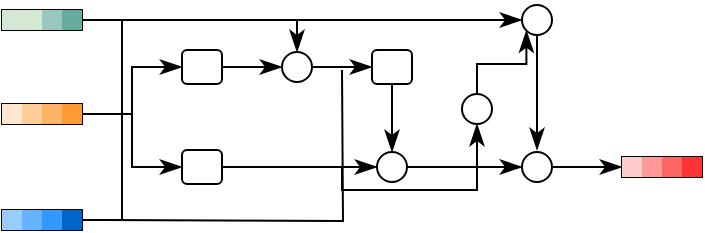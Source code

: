 <mxfile version="26.0.16">
  <diagram name="第 1 页" id="AhIwzy8H9LofaHb_ELJj">
    <mxGraphModel dx="594" dy="321" grid="1" gridSize="10" guides="1" tooltips="1" connect="1" arrows="1" fold="1" page="0" pageScale="1" pageWidth="827" pageHeight="1169" math="0" shadow="0">
      <root>
        <mxCell id="0" />
        <mxCell id="1" parent="0" />
        <mxCell id="zZEJ-Zmq993R97W6KM-o-45" style="edgeStyle=none;curved=1;rounded=0;orthogonalLoop=1;jettySize=auto;html=1;entryX=0.75;entryY=1;entryDx=0;entryDy=0;fontSize=12;startSize=8;endSize=8;" edge="1" parent="1" source="zZEJ-Zmq993R97W6KM-o-2" target="zZEJ-Zmq993R97W6KM-o-1">
          <mxGeometry relative="1" as="geometry" />
        </mxCell>
        <mxCell id="zZEJ-Zmq993R97W6KM-o-47" style="edgeStyle=orthogonalEdgeStyle;shape=connector;rounded=0;orthogonalLoop=1;jettySize=auto;html=1;entryX=0.5;entryY=0;entryDx=0;entryDy=0;strokeColor=default;align=center;verticalAlign=middle;fontFamily=Helvetica;fontSize=12;fontColor=default;labelBackgroundColor=default;startSize=8;endArrow=classicThin;endSize=8;endFill=1;" edge="1" parent="1" source="zZEJ-Zmq993R97W6KM-o-1" target="zZEJ-Zmq993R97W6KM-o-32">
          <mxGeometry relative="1" as="geometry">
            <Array as="points">
              <mxPoint x="168" y="75" />
            </Array>
          </mxGeometry>
        </mxCell>
        <mxCell id="zZEJ-Zmq993R97W6KM-o-65" style="edgeStyle=orthogonalEdgeStyle;shape=connector;rounded=0;orthogonalLoop=1;jettySize=auto;html=1;strokeColor=default;align=center;verticalAlign=middle;fontFamily=Helvetica;fontSize=12;fontColor=default;labelBackgroundColor=default;startSize=8;endArrow=none;endFill=1;endSize=8;startFill=0;entryX=1;entryY=0.5;entryDx=0;entryDy=0;" edge="1" parent="1" source="zZEJ-Zmq993R97W6KM-o-1" target="zZEJ-Zmq993R97W6KM-o-19">
          <mxGeometry relative="1" as="geometry">
            <mxPoint x="80" y="180" as="targetPoint" />
            <Array as="points">
              <mxPoint x="80" y="75" />
              <mxPoint x="80" y="175" />
            </Array>
          </mxGeometry>
        </mxCell>
        <mxCell id="zZEJ-Zmq993R97W6KM-o-1" value="" style="shape=table;startSize=0;container=1;collapsible=0;childLayout=tableLayout;fontSize=16;" vertex="1" parent="1">
          <mxGeometry x="20" y="70" width="40" height="10" as="geometry" />
        </mxCell>
        <mxCell id="zZEJ-Zmq993R97W6KM-o-2" value="" style="shape=tableRow;horizontal=0;startSize=0;swimlaneHead=0;swimlaneBody=0;strokeColor=inherit;top=0;left=0;bottom=0;right=0;collapsible=0;dropTarget=0;fillColor=none;points=[[0,0.5],[1,0.5]];portConstraint=eastwest;fontSize=16;" vertex="1" parent="zZEJ-Zmq993R97W6KM-o-1">
          <mxGeometry width="40" height="10" as="geometry" />
        </mxCell>
        <mxCell id="zZEJ-Zmq993R97W6KM-o-3" value="" style="shape=partialRectangle;html=1;whiteSpace=wrap;connectable=0;strokeColor=#d6b656;overflow=hidden;fillColor=#D5E8D4;top=0;left=0;bottom=0;right=0;pointerEvents=1;fontSize=16;" vertex="1" parent="zZEJ-Zmq993R97W6KM-o-2">
          <mxGeometry width="10" height="10" as="geometry">
            <mxRectangle width="10" height="10" as="alternateBounds" />
          </mxGeometry>
        </mxCell>
        <mxCell id="zZEJ-Zmq993R97W6KM-o-4" value="" style="shape=partialRectangle;html=1;whiteSpace=wrap;connectable=0;strokeColor=#d6b656;overflow=hidden;fillColor=#D5E8D4;top=0;left=0;bottom=0;right=0;pointerEvents=1;fontSize=16;" vertex="1" parent="zZEJ-Zmq993R97W6KM-o-2">
          <mxGeometry x="10" width="10" height="10" as="geometry">
            <mxRectangle width="10" height="10" as="alternateBounds" />
          </mxGeometry>
        </mxCell>
        <mxCell id="zZEJ-Zmq993R97W6KM-o-5" value="" style="shape=partialRectangle;html=1;whiteSpace=wrap;connectable=0;strokeColor=#d6b656;overflow=hidden;fillColor=#9AC7BF;top=0;left=0;bottom=0;right=0;pointerEvents=1;fontSize=16;" vertex="1" parent="zZEJ-Zmq993R97W6KM-o-2">
          <mxGeometry x="20" width="10" height="10" as="geometry">
            <mxRectangle width="10" height="10" as="alternateBounds" />
          </mxGeometry>
        </mxCell>
        <mxCell id="zZEJ-Zmq993R97W6KM-o-6" style="shape=partialRectangle;html=1;whiteSpace=wrap;connectable=0;strokeColor=#333300;overflow=hidden;fillColor=#67AB9F;top=0;left=0;bottom=0;right=0;pointerEvents=1;fontSize=16;" vertex="1" parent="zZEJ-Zmq993R97W6KM-o-2">
          <mxGeometry x="30" width="10" height="10" as="geometry">
            <mxRectangle width="10" height="10" as="alternateBounds" />
          </mxGeometry>
        </mxCell>
        <mxCell id="zZEJ-Zmq993R97W6KM-o-18" value="" style="shape=table;startSize=0;container=1;collapsible=0;childLayout=tableLayout;fontSize=16;" vertex="1" parent="1">
          <mxGeometry x="20" y="170" width="40" height="10" as="geometry" />
        </mxCell>
        <mxCell id="zZEJ-Zmq993R97W6KM-o-19" value="" style="shape=tableRow;horizontal=0;startSize=0;swimlaneHead=0;swimlaneBody=0;strokeColor=inherit;top=0;left=0;bottom=0;right=0;collapsible=0;dropTarget=0;fillColor=none;points=[[0,0.5],[1,0.5]];portConstraint=eastwest;fontSize=16;" vertex="1" parent="zZEJ-Zmq993R97W6KM-o-18">
          <mxGeometry width="40" height="10" as="geometry" />
        </mxCell>
        <mxCell id="zZEJ-Zmq993R97W6KM-o-20" value="" style="shape=partialRectangle;html=1;whiteSpace=wrap;connectable=0;strokeColor=#d6b656;overflow=hidden;fillColor=#99CCFF;top=0;left=0;bottom=0;right=0;pointerEvents=1;fontSize=16;" vertex="1" parent="zZEJ-Zmq993R97W6KM-o-19">
          <mxGeometry width="10" height="10" as="geometry">
            <mxRectangle width="10" height="10" as="alternateBounds" />
          </mxGeometry>
        </mxCell>
        <mxCell id="zZEJ-Zmq993R97W6KM-o-21" value="" style="shape=partialRectangle;html=1;whiteSpace=wrap;connectable=0;strokeColor=#d6b656;overflow=hidden;fillColor=#66B2FF;top=0;left=0;bottom=0;right=0;pointerEvents=1;fontSize=16;" vertex="1" parent="zZEJ-Zmq993R97W6KM-o-19">
          <mxGeometry x="10" width="10" height="10" as="geometry">
            <mxRectangle width="10" height="10" as="alternateBounds" />
          </mxGeometry>
        </mxCell>
        <mxCell id="zZEJ-Zmq993R97W6KM-o-22" value="" style="shape=partialRectangle;html=1;whiteSpace=wrap;connectable=0;strokeColor=#d6b656;overflow=hidden;fillColor=#3399FF;top=0;left=0;bottom=0;right=0;pointerEvents=1;fontSize=16;" vertex="1" parent="zZEJ-Zmq993R97W6KM-o-19">
          <mxGeometry x="20" width="10" height="10" as="geometry">
            <mxRectangle width="10" height="10" as="alternateBounds" />
          </mxGeometry>
        </mxCell>
        <mxCell id="zZEJ-Zmq993R97W6KM-o-23" style="shape=partialRectangle;html=1;whiteSpace=wrap;connectable=0;strokeColor=#333300;overflow=hidden;fillColor=#0066CC;top=0;left=0;bottom=0;right=0;pointerEvents=1;fontSize=16;" vertex="1" parent="zZEJ-Zmq993R97W6KM-o-19">
          <mxGeometry x="30" width="10" height="10" as="geometry">
            <mxRectangle width="10" height="10" as="alternateBounds" />
          </mxGeometry>
        </mxCell>
        <mxCell id="zZEJ-Zmq993R97W6KM-o-51" style="edgeStyle=orthogonalEdgeStyle;shape=connector;rounded=0;orthogonalLoop=1;jettySize=auto;html=1;entryX=0;entryY=0.5;entryDx=0;entryDy=0;strokeColor=default;align=center;verticalAlign=middle;fontFamily=Helvetica;fontSize=12;fontColor=default;labelBackgroundColor=default;startSize=8;endArrow=classicThin;endFill=1;endSize=8;" edge="1" parent="1" source="zZEJ-Zmq993R97W6KM-o-24" target="zZEJ-Zmq993R97W6KM-o-30">
          <mxGeometry relative="1" as="geometry" />
        </mxCell>
        <mxCell id="zZEJ-Zmq993R97W6KM-o-24" value="" style="shape=table;startSize=0;container=1;collapsible=0;childLayout=tableLayout;fontSize=16;" vertex="1" parent="1">
          <mxGeometry x="20" y="117" width="40" height="10" as="geometry" />
        </mxCell>
        <mxCell id="zZEJ-Zmq993R97W6KM-o-25" value="" style="shape=tableRow;horizontal=0;startSize=0;swimlaneHead=0;swimlaneBody=0;strokeColor=inherit;top=0;left=0;bottom=0;right=0;collapsible=0;dropTarget=0;fillColor=none;points=[[0,0.5],[1,0.5]];portConstraint=eastwest;fontSize=16;" vertex="1" parent="zZEJ-Zmq993R97W6KM-o-24">
          <mxGeometry width="40" height="10" as="geometry" />
        </mxCell>
        <mxCell id="zZEJ-Zmq993R97W6KM-o-26" value="" style="shape=partialRectangle;html=1;whiteSpace=wrap;connectable=0;strokeColor=#d6b656;overflow=hidden;fillColor=#FFE6CC;top=0;left=0;bottom=0;right=0;pointerEvents=1;fontSize=16;" vertex="1" parent="zZEJ-Zmq993R97W6KM-o-25">
          <mxGeometry width="10" height="10" as="geometry">
            <mxRectangle width="10" height="10" as="alternateBounds" />
          </mxGeometry>
        </mxCell>
        <mxCell id="zZEJ-Zmq993R97W6KM-o-27" value="" style="shape=partialRectangle;html=1;whiteSpace=wrap;connectable=0;strokeColor=#d6b656;overflow=hidden;fillColor=#FFCC99;top=0;left=0;bottom=0;right=0;pointerEvents=1;fontSize=16;" vertex="1" parent="zZEJ-Zmq993R97W6KM-o-25">
          <mxGeometry x="10" width="10" height="10" as="geometry">
            <mxRectangle width="10" height="10" as="alternateBounds" />
          </mxGeometry>
        </mxCell>
        <mxCell id="zZEJ-Zmq993R97W6KM-o-28" value="" style="shape=partialRectangle;html=1;whiteSpace=wrap;connectable=0;strokeColor=#d6b656;overflow=hidden;fillColor=#FFB366;top=0;left=0;bottom=0;right=0;pointerEvents=1;fontSize=16;" vertex="1" parent="zZEJ-Zmq993R97W6KM-o-25">
          <mxGeometry x="20" width="10" height="10" as="geometry">
            <mxRectangle width="10" height="10" as="alternateBounds" />
          </mxGeometry>
        </mxCell>
        <mxCell id="zZEJ-Zmq993R97W6KM-o-29" style="shape=partialRectangle;html=1;whiteSpace=wrap;connectable=0;strokeColor=#333300;overflow=hidden;fillColor=#FF9933;top=0;left=0;bottom=0;right=0;pointerEvents=1;fontSize=16;" vertex="1" parent="zZEJ-Zmq993R97W6KM-o-25">
          <mxGeometry x="30" width="10" height="10" as="geometry">
            <mxRectangle width="10" height="10" as="alternateBounds" />
          </mxGeometry>
        </mxCell>
        <mxCell id="zZEJ-Zmq993R97W6KM-o-54" style="edgeStyle=orthogonalEdgeStyle;shape=connector;rounded=0;orthogonalLoop=1;jettySize=auto;html=1;entryX=0;entryY=0.5;entryDx=0;entryDy=0;strokeColor=default;align=center;verticalAlign=middle;fontFamily=Helvetica;fontSize=12;fontColor=default;labelBackgroundColor=default;startSize=8;endArrow=classicThin;endFill=1;endSize=8;" edge="1" parent="1" source="zZEJ-Zmq993R97W6KM-o-30" target="zZEJ-Zmq993R97W6KM-o-32">
          <mxGeometry relative="1" as="geometry" />
        </mxCell>
        <mxCell id="zZEJ-Zmq993R97W6KM-o-30" value="" style="rounded=1;whiteSpace=wrap;html=1;" vertex="1" parent="1">
          <mxGeometry x="110" y="90" width="20" height="17" as="geometry" />
        </mxCell>
        <mxCell id="zZEJ-Zmq993R97W6KM-o-55" style="edgeStyle=orthogonalEdgeStyle;shape=connector;rounded=0;orthogonalLoop=1;jettySize=auto;html=1;entryX=0;entryY=0.5;entryDx=0;entryDy=0;strokeColor=default;align=center;verticalAlign=middle;fontFamily=Helvetica;fontSize=12;fontColor=default;labelBackgroundColor=default;startSize=8;endArrow=classicThin;endFill=1;endSize=8;" edge="1" parent="1" source="zZEJ-Zmq993R97W6KM-o-31" target="zZEJ-Zmq993R97W6KM-o-33">
          <mxGeometry relative="1" as="geometry" />
        </mxCell>
        <mxCell id="zZEJ-Zmq993R97W6KM-o-61" style="edgeStyle=orthogonalEdgeStyle;shape=connector;rounded=0;orthogonalLoop=1;jettySize=auto;html=1;entryX=0.5;entryY=1;entryDx=0;entryDy=0;strokeColor=default;align=center;verticalAlign=middle;fontFamily=Helvetica;fontSize=12;fontColor=default;labelBackgroundColor=default;startSize=8;endArrow=classicThin;endFill=1;endSize=8;" edge="1" parent="1" source="zZEJ-Zmq993R97W6KM-o-31" target="zZEJ-Zmq993R97W6KM-o-35">
          <mxGeometry relative="1" as="geometry">
            <Array as="points">
              <mxPoint x="190" y="149" />
              <mxPoint x="190" y="160" />
              <mxPoint x="258" y="160" />
            </Array>
          </mxGeometry>
        </mxCell>
        <mxCell id="zZEJ-Zmq993R97W6KM-o-31" value="" style="rounded=1;whiteSpace=wrap;html=1;" vertex="1" parent="1">
          <mxGeometry x="110" y="140" width="20" height="17" as="geometry" />
        </mxCell>
        <mxCell id="zZEJ-Zmq993R97W6KM-o-56" style="edgeStyle=orthogonalEdgeStyle;shape=connector;rounded=0;orthogonalLoop=1;jettySize=auto;html=1;strokeColor=default;align=center;verticalAlign=middle;fontFamily=Helvetica;fontSize=12;fontColor=default;labelBackgroundColor=default;startSize=8;endArrow=classicThin;endFill=1;endSize=8;" edge="1" parent="1" source="zZEJ-Zmq993R97W6KM-o-32" target="zZEJ-Zmq993R97W6KM-o-34">
          <mxGeometry relative="1" as="geometry" />
        </mxCell>
        <mxCell id="zZEJ-Zmq993R97W6KM-o-32" value="" style="ellipse;whiteSpace=wrap;html=1;aspect=fixed;" vertex="1" parent="1">
          <mxGeometry x="160" y="91" width="15" height="15" as="geometry" />
        </mxCell>
        <mxCell id="zZEJ-Zmq993R97W6KM-o-58" style="edgeStyle=orthogonalEdgeStyle;shape=connector;rounded=0;orthogonalLoop=1;jettySize=auto;html=1;entryX=0;entryY=0.5;entryDx=0;entryDy=0;strokeColor=default;align=center;verticalAlign=middle;fontFamily=Helvetica;fontSize=12;fontColor=default;labelBackgroundColor=default;startSize=8;endArrow=classicThin;endFill=1;endSize=8;" edge="1" parent="1" source="zZEJ-Zmq993R97W6KM-o-33" target="zZEJ-Zmq993R97W6KM-o-37">
          <mxGeometry relative="1" as="geometry" />
        </mxCell>
        <mxCell id="zZEJ-Zmq993R97W6KM-o-33" value="" style="ellipse;whiteSpace=wrap;html=1;aspect=fixed;" vertex="1" parent="1">
          <mxGeometry x="207.5" y="141" width="15" height="15" as="geometry" />
        </mxCell>
        <mxCell id="zZEJ-Zmq993R97W6KM-o-57" style="edgeStyle=orthogonalEdgeStyle;shape=connector;rounded=0;orthogonalLoop=1;jettySize=auto;html=1;entryX=0.5;entryY=0;entryDx=0;entryDy=0;strokeColor=default;align=center;verticalAlign=middle;fontFamily=Helvetica;fontSize=12;fontColor=default;labelBackgroundColor=default;startSize=8;endArrow=classicThin;endFill=1;endSize=8;" edge="1" parent="1" source="zZEJ-Zmq993R97W6KM-o-34" target="zZEJ-Zmq993R97W6KM-o-33">
          <mxGeometry relative="1" as="geometry" />
        </mxCell>
        <mxCell id="zZEJ-Zmq993R97W6KM-o-34" value="" style="rounded=1;whiteSpace=wrap;html=1;" vertex="1" parent="1">
          <mxGeometry x="205" y="90" width="20" height="17" as="geometry" />
        </mxCell>
        <mxCell id="zZEJ-Zmq993R97W6KM-o-63" style="edgeStyle=orthogonalEdgeStyle;shape=connector;rounded=0;orthogonalLoop=1;jettySize=auto;html=1;entryX=0;entryY=1;entryDx=0;entryDy=0;strokeColor=default;align=center;verticalAlign=middle;fontFamily=Helvetica;fontSize=12;fontColor=default;labelBackgroundColor=default;startSize=8;endArrow=classicThin;endFill=1;endSize=8;" edge="1" parent="1" source="zZEJ-Zmq993R97W6KM-o-35" target="zZEJ-Zmq993R97W6KM-o-36">
          <mxGeometry relative="1" as="geometry">
            <Array as="points">
              <mxPoint x="258" y="97" />
              <mxPoint x="282" y="97" />
            </Array>
          </mxGeometry>
        </mxCell>
        <mxCell id="zZEJ-Zmq993R97W6KM-o-35" value="" style="ellipse;whiteSpace=wrap;html=1;aspect=fixed;" vertex="1" parent="1">
          <mxGeometry x="250" y="112" width="15" height="15" as="geometry" />
        </mxCell>
        <mxCell id="zZEJ-Zmq993R97W6KM-o-64" style="edgeStyle=orthogonalEdgeStyle;shape=connector;rounded=0;orthogonalLoop=1;jettySize=auto;html=1;strokeColor=default;align=center;verticalAlign=middle;fontFamily=Helvetica;fontSize=12;fontColor=default;labelBackgroundColor=default;startSize=8;endArrow=classicThin;endFill=1;endSize=8;" edge="1" parent="1" source="zZEJ-Zmq993R97W6KM-o-36">
          <mxGeometry relative="1" as="geometry">
            <mxPoint x="287.5" y="140" as="targetPoint" />
          </mxGeometry>
        </mxCell>
        <mxCell id="zZEJ-Zmq993R97W6KM-o-36" value="" style="ellipse;whiteSpace=wrap;html=1;aspect=fixed;" vertex="1" parent="1">
          <mxGeometry x="280" y="67.5" width="15" height="15" as="geometry" />
        </mxCell>
        <mxCell id="zZEJ-Zmq993R97W6KM-o-60" style="edgeStyle=orthogonalEdgeStyle;shape=connector;rounded=0;orthogonalLoop=1;jettySize=auto;html=1;entryX=0;entryY=0.5;entryDx=0;entryDy=0;strokeColor=default;align=center;verticalAlign=middle;fontFamily=Helvetica;fontSize=12;fontColor=default;labelBackgroundColor=default;startSize=8;endArrow=classicThin;endFill=1;endSize=8;" edge="1" parent="1" source="zZEJ-Zmq993R97W6KM-o-37" target="zZEJ-Zmq993R97W6KM-o-39">
          <mxGeometry relative="1" as="geometry" />
        </mxCell>
        <mxCell id="zZEJ-Zmq993R97W6KM-o-37" value="" style="ellipse;whiteSpace=wrap;html=1;aspect=fixed;" vertex="1" parent="1">
          <mxGeometry x="280" y="141" width="15" height="15" as="geometry" />
        </mxCell>
        <mxCell id="zZEJ-Zmq993R97W6KM-o-38" value="" style="shape=table;startSize=0;container=1;collapsible=0;childLayout=tableLayout;fontSize=16;" vertex="1" parent="1">
          <mxGeometry x="330" y="143.5" width="40" height="10" as="geometry" />
        </mxCell>
        <mxCell id="zZEJ-Zmq993R97W6KM-o-39" value="" style="shape=tableRow;horizontal=0;startSize=0;swimlaneHead=0;swimlaneBody=0;strokeColor=inherit;top=0;left=0;bottom=0;right=0;collapsible=0;dropTarget=0;fillColor=none;points=[[0,0.5],[1,0.5]];portConstraint=eastwest;fontSize=16;" vertex="1" parent="zZEJ-Zmq993R97W6KM-o-38">
          <mxGeometry width="40" height="10" as="geometry" />
        </mxCell>
        <mxCell id="zZEJ-Zmq993R97W6KM-o-40" value="" style="shape=partialRectangle;html=1;whiteSpace=wrap;connectable=0;strokeColor=#d6b656;overflow=hidden;fillColor=#FFCCCC;top=0;left=0;bottom=0;right=0;pointerEvents=1;fontSize=16;" vertex="1" parent="zZEJ-Zmq993R97W6KM-o-39">
          <mxGeometry width="10" height="10" as="geometry">
            <mxRectangle width="10" height="10" as="alternateBounds" />
          </mxGeometry>
        </mxCell>
        <mxCell id="zZEJ-Zmq993R97W6KM-o-41" value="" style="shape=partialRectangle;html=1;whiteSpace=wrap;connectable=0;strokeColor=#d6b656;overflow=hidden;fillColor=#FF9999;top=0;left=0;bottom=0;right=0;pointerEvents=1;fontSize=16;" vertex="1" parent="zZEJ-Zmq993R97W6KM-o-39">
          <mxGeometry x="10" width="10" height="10" as="geometry">
            <mxRectangle width="10" height="10" as="alternateBounds" />
          </mxGeometry>
        </mxCell>
        <mxCell id="zZEJ-Zmq993R97W6KM-o-42" value="" style="shape=partialRectangle;html=1;whiteSpace=wrap;connectable=0;strokeColor=#d6b656;overflow=hidden;fillColor=#FF6666;top=0;left=0;bottom=0;right=0;pointerEvents=1;fontSize=16;" vertex="1" parent="zZEJ-Zmq993R97W6KM-o-39">
          <mxGeometry x="20" width="10" height="10" as="geometry">
            <mxRectangle width="10" height="10" as="alternateBounds" />
          </mxGeometry>
        </mxCell>
        <mxCell id="zZEJ-Zmq993R97W6KM-o-43" style="shape=partialRectangle;html=1;whiteSpace=wrap;connectable=0;strokeColor=#333300;overflow=hidden;fillColor=#FF3333;top=0;left=0;bottom=0;right=0;pointerEvents=1;fontSize=16;" vertex="1" parent="zZEJ-Zmq993R97W6KM-o-39">
          <mxGeometry x="30" width="10" height="10" as="geometry">
            <mxRectangle width="10" height="10" as="alternateBounds" />
          </mxGeometry>
        </mxCell>
        <mxCell id="zZEJ-Zmq993R97W6KM-o-44" style="edgeStyle=orthogonalEdgeStyle;rounded=0;orthogonalLoop=1;jettySize=auto;html=1;fontSize=12;startSize=8;endSize=8;entryX=0;entryY=0.5;entryDx=0;entryDy=0;endArrow=classicThin;endFill=1;" edge="1" parent="1" source="zZEJ-Zmq993R97W6KM-o-2" target="zZEJ-Zmq993R97W6KM-o-36">
          <mxGeometry relative="1" as="geometry">
            <mxPoint x="270" y="75" as="targetPoint" />
          </mxGeometry>
        </mxCell>
        <mxCell id="zZEJ-Zmq993R97W6KM-o-52" style="edgeStyle=orthogonalEdgeStyle;shape=connector;rounded=0;orthogonalLoop=1;jettySize=auto;html=1;entryX=0;entryY=0.5;entryDx=0;entryDy=0;strokeColor=default;align=center;verticalAlign=middle;fontFamily=Helvetica;fontSize=12;fontColor=default;labelBackgroundColor=default;startSize=8;endArrow=classicThin;endFill=1;endSize=8;" edge="1" parent="1" source="zZEJ-Zmq993R97W6KM-o-25" target="zZEJ-Zmq993R97W6KM-o-31">
          <mxGeometry relative="1" as="geometry" />
        </mxCell>
        <mxCell id="zZEJ-Zmq993R97W6KM-o-66" style="edgeStyle=orthogonalEdgeStyle;shape=connector;rounded=0;orthogonalLoop=1;jettySize=auto;html=1;strokeColor=default;align=center;verticalAlign=middle;fontFamily=Helvetica;fontSize=12;fontColor=default;labelBackgroundColor=default;startFill=0;startSize=8;endArrow=none;endFill=1;endSize=8;" edge="1" parent="1">
          <mxGeometry relative="1" as="geometry">
            <mxPoint x="190" y="100" as="targetPoint" />
            <mxPoint x="70" y="175" as="sourcePoint" />
          </mxGeometry>
        </mxCell>
      </root>
    </mxGraphModel>
  </diagram>
</mxfile>
